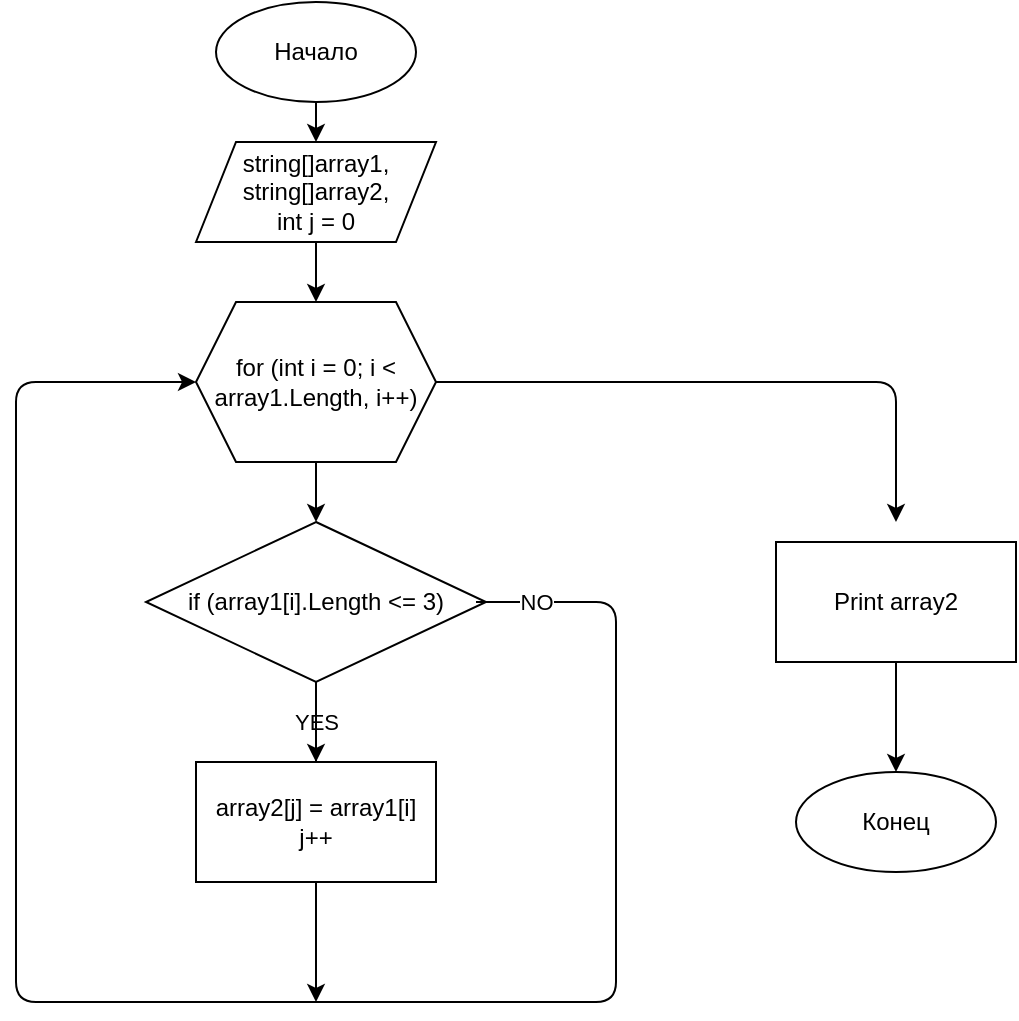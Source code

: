 <mxfile>
    <diagram id="3ckWHLD-e9ZNdThEUMsJ" name="Страница 1">
        <mxGraphModel dx="641" dy="737" grid="1" gridSize="10" guides="1" tooltips="1" connect="1" arrows="1" fold="1" page="1" pageScale="1" pageWidth="827" pageHeight="1169" math="0" shadow="0">
            <root>
                <mxCell id="0"/>
                <mxCell id="1" parent="0"/>
                <mxCell id="4" value="" style="edgeStyle=none;html=1;" edge="1" parent="1" source="2" target="3">
                    <mxGeometry relative="1" as="geometry"/>
                </mxCell>
                <mxCell id="2" value="Начало" style="ellipse;whiteSpace=wrap;html=1;" vertex="1" parent="1">
                    <mxGeometry x="220" width="100" height="50" as="geometry"/>
                </mxCell>
                <mxCell id="6" value="" style="edgeStyle=none;html=1;" edge="1" parent="1" source="3" target="5">
                    <mxGeometry relative="1" as="geometry"/>
                </mxCell>
                <mxCell id="3" value="string[]array1,&lt;br&gt;string[]array2,&lt;br&gt;int j = 0" style="shape=parallelogram;perimeter=parallelogramPerimeter;whiteSpace=wrap;html=1;fixedSize=1;" vertex="1" parent="1">
                    <mxGeometry x="210" y="70" width="120" height="50" as="geometry"/>
                </mxCell>
                <mxCell id="8" value="" style="edgeStyle=none;html=1;" edge="1" parent="1" source="5" target="7">
                    <mxGeometry relative="1" as="geometry"/>
                </mxCell>
                <mxCell id="16" style="edgeStyle=none;html=1;" edge="1" parent="1" source="5">
                    <mxGeometry relative="1" as="geometry">
                        <mxPoint x="560" y="260" as="targetPoint"/>
                        <Array as="points">
                            <mxPoint x="560" y="190"/>
                        </Array>
                    </mxGeometry>
                </mxCell>
                <mxCell id="5" value="for (int i = 0; i &amp;lt; array1.Length, i++)" style="shape=hexagon;perimeter=hexagonPerimeter2;whiteSpace=wrap;html=1;fixedSize=1;" vertex="1" parent="1">
                    <mxGeometry x="210" y="150" width="120" height="80" as="geometry"/>
                </mxCell>
                <mxCell id="10" value="YES" style="edgeStyle=none;html=1;" edge="1" parent="1" source="7" target="9">
                    <mxGeometry relative="1" as="geometry"/>
                </mxCell>
                <mxCell id="12" style="edgeStyle=none;html=1;" edge="1" parent="1" source="7">
                    <mxGeometry relative="1" as="geometry">
                        <mxPoint x="270" y="500" as="targetPoint"/>
                    </mxGeometry>
                </mxCell>
                <mxCell id="7" value="if (array1[i].Length &amp;lt;= 3)" style="rhombus;whiteSpace=wrap;html=1;" vertex="1" parent="1">
                    <mxGeometry x="185" y="260" width="170" height="80" as="geometry"/>
                </mxCell>
                <mxCell id="11" value="NO" style="edgeStyle=none;html=1;entryX=0;entryY=0.5;entryDx=0;entryDy=0;" edge="1" parent="1" target="5">
                    <mxGeometry x="-0.938" relative="1" as="geometry">
                        <mxPoint x="350" y="300" as="sourcePoint"/>
                        <Array as="points">
                            <mxPoint x="420" y="300"/>
                            <mxPoint x="420" y="500"/>
                            <mxPoint x="270" y="500"/>
                            <mxPoint x="120" y="500"/>
                            <mxPoint x="120" y="420"/>
                            <mxPoint x="120" y="190"/>
                        </Array>
                        <mxPoint as="offset"/>
                    </mxGeometry>
                </mxCell>
                <mxCell id="9" value="array2[j] = array1[i]&lt;br&gt;j++" style="rounded=0;whiteSpace=wrap;html=1;" vertex="1" parent="1">
                    <mxGeometry x="210" y="380" width="120" height="60" as="geometry"/>
                </mxCell>
                <mxCell id="15" value="" style="edgeStyle=none;html=1;" edge="1" parent="1" source="13" target="14">
                    <mxGeometry relative="1" as="geometry"/>
                </mxCell>
                <mxCell id="13" value="Print array2" style="rounded=0;whiteSpace=wrap;html=1;" vertex="1" parent="1">
                    <mxGeometry x="500" y="270" width="120" height="60" as="geometry"/>
                </mxCell>
                <mxCell id="14" value="Конец" style="ellipse;whiteSpace=wrap;html=1;" vertex="1" parent="1">
                    <mxGeometry x="510" y="385" width="100" height="50" as="geometry"/>
                </mxCell>
            </root>
        </mxGraphModel>
    </diagram>
</mxfile>